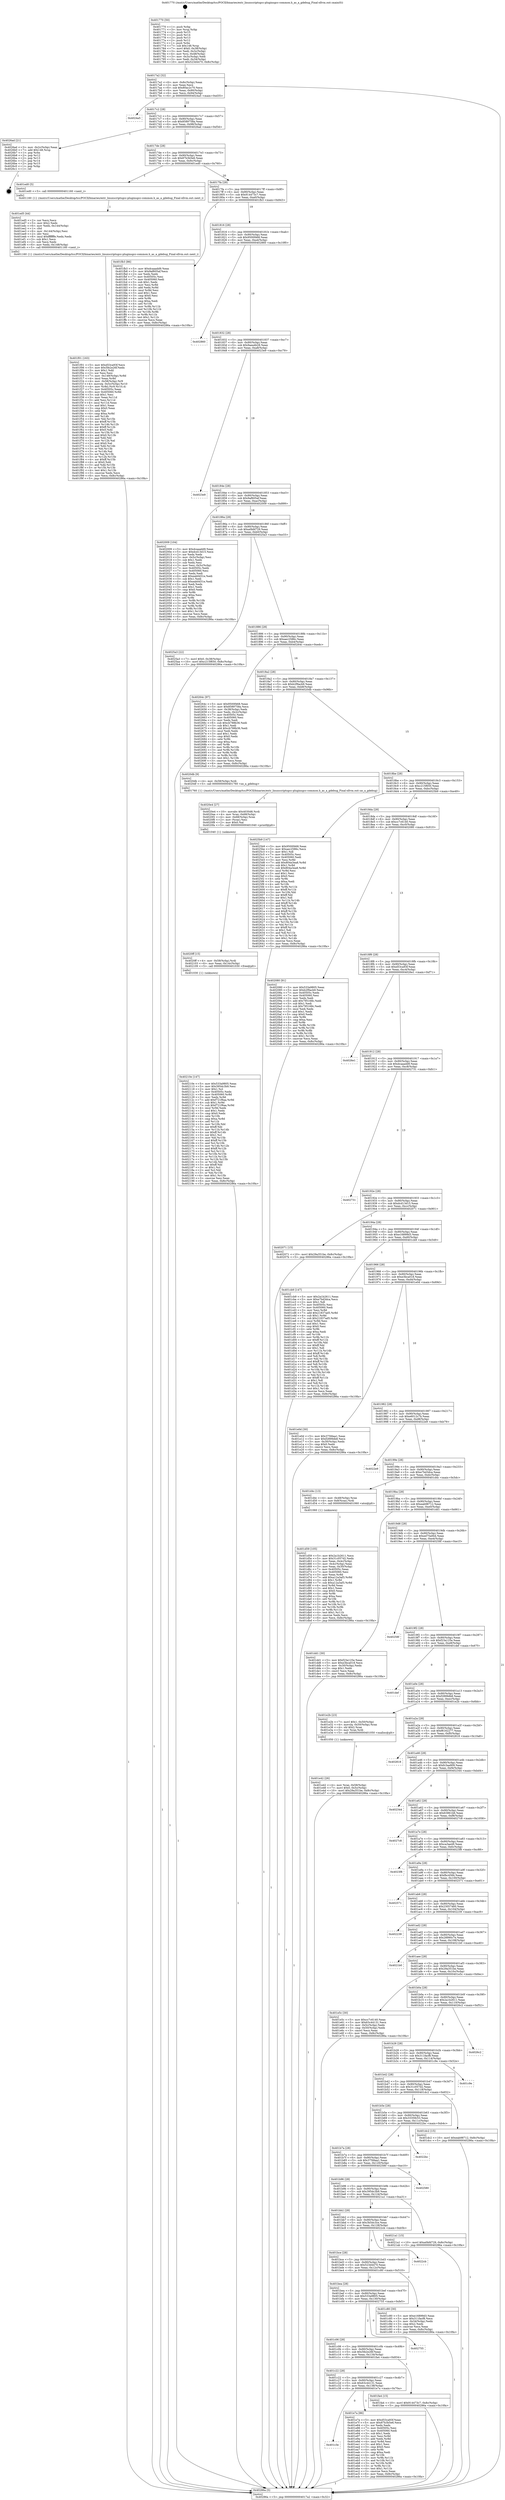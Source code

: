 digraph "0x401770" {
  label = "0x401770 (/mnt/c/Users/mathe/Desktop/tcc/POCII/binaries/extr_linuxscriptsgcc-pluginsgcc-common.h_as_a_gdebug_Final-ollvm.out::main(0))"
  labelloc = "t"
  node[shape=record]

  Entry [label="",width=0.3,height=0.3,shape=circle,fillcolor=black,style=filled]
  "0x4017a2" [label="{
     0x4017a2 [32]\l
     | [instrs]\l
     &nbsp;&nbsp;0x4017a2 \<+6\>: mov -0x8c(%rbp),%eax\l
     &nbsp;&nbsp;0x4017a8 \<+2\>: mov %eax,%ecx\l
     &nbsp;&nbsp;0x4017aa \<+6\>: sub $0x80ac2c70,%ecx\l
     &nbsp;&nbsp;0x4017b0 \<+6\>: mov %eax,-0x90(%rbp)\l
     &nbsp;&nbsp;0x4017b6 \<+6\>: mov %ecx,-0x94(%rbp)\l
     &nbsp;&nbsp;0x4017bc \<+6\>: je 00000000004024a5 \<main+0xd35\>\l
  }"]
  "0x4024a5" [label="{
     0x4024a5\l
  }", style=dashed]
  "0x4017c2" [label="{
     0x4017c2 [28]\l
     | [instrs]\l
     &nbsp;&nbsp;0x4017c2 \<+5\>: jmp 00000000004017c7 \<main+0x57\>\l
     &nbsp;&nbsp;0x4017c7 \<+6\>: mov -0x90(%rbp),%eax\l
     &nbsp;&nbsp;0x4017cd \<+5\>: sub $0x8589758a,%eax\l
     &nbsp;&nbsp;0x4017d2 \<+6\>: mov %eax,-0x98(%rbp)\l
     &nbsp;&nbsp;0x4017d8 \<+6\>: je 00000000004026ad \<main+0xf3d\>\l
  }"]
  Exit [label="",width=0.3,height=0.3,shape=circle,fillcolor=black,style=filled,peripheries=2]
  "0x4026ad" [label="{
     0x4026ad [21]\l
     | [instrs]\l
     &nbsp;&nbsp;0x4026ad \<+3\>: mov -0x2c(%rbp),%eax\l
     &nbsp;&nbsp;0x4026b0 \<+7\>: add $0x148,%rsp\l
     &nbsp;&nbsp;0x4026b7 \<+1\>: pop %rbx\l
     &nbsp;&nbsp;0x4026b8 \<+2\>: pop %r12\l
     &nbsp;&nbsp;0x4026ba \<+2\>: pop %r13\l
     &nbsp;&nbsp;0x4026bc \<+2\>: pop %r14\l
     &nbsp;&nbsp;0x4026be \<+2\>: pop %r15\l
     &nbsp;&nbsp;0x4026c0 \<+1\>: pop %rbp\l
     &nbsp;&nbsp;0x4026c1 \<+1\>: ret\l
  }"]
  "0x4017de" [label="{
     0x4017de [28]\l
     | [instrs]\l
     &nbsp;&nbsp;0x4017de \<+5\>: jmp 00000000004017e3 \<main+0x73\>\l
     &nbsp;&nbsp;0x4017e3 \<+6\>: mov -0x90(%rbp),%eax\l
     &nbsp;&nbsp;0x4017e9 \<+5\>: sub $0x87b3b5e6,%eax\l
     &nbsp;&nbsp;0x4017ee \<+6\>: mov %eax,-0x9c(%rbp)\l
     &nbsp;&nbsp;0x4017f4 \<+6\>: je 0000000000401ed0 \<main+0x760\>\l
  }"]
  "0x40210e" [label="{
     0x40210e [147]\l
     | [instrs]\l
     &nbsp;&nbsp;0x40210e \<+5\>: mov $0x533a9805,%eax\l
     &nbsp;&nbsp;0x402113 \<+5\>: mov $0x395dc3b9,%esi\l
     &nbsp;&nbsp;0x402118 \<+2\>: mov $0x1,%cl\l
     &nbsp;&nbsp;0x40211a \<+7\>: mov 0x40505c,%edx\l
     &nbsp;&nbsp;0x402121 \<+8\>: mov 0x405060,%r8d\l
     &nbsp;&nbsp;0x402129 \<+3\>: mov %edx,%r9d\l
     &nbsp;&nbsp;0x40212c \<+7\>: add $0xf721f6aa,%r9d\l
     &nbsp;&nbsp;0x402133 \<+4\>: sub $0x1,%r9d\l
     &nbsp;&nbsp;0x402137 \<+7\>: sub $0xf721f6aa,%r9d\l
     &nbsp;&nbsp;0x40213e \<+4\>: imul %r9d,%edx\l
     &nbsp;&nbsp;0x402142 \<+3\>: and $0x1,%edx\l
     &nbsp;&nbsp;0x402145 \<+3\>: cmp $0x0,%edx\l
     &nbsp;&nbsp;0x402148 \<+4\>: sete %r10b\l
     &nbsp;&nbsp;0x40214c \<+4\>: cmp $0xa,%r8d\l
     &nbsp;&nbsp;0x402150 \<+4\>: setl %r11b\l
     &nbsp;&nbsp;0x402154 \<+3\>: mov %r10b,%bl\l
     &nbsp;&nbsp;0x402157 \<+3\>: xor $0xff,%bl\l
     &nbsp;&nbsp;0x40215a \<+3\>: mov %r11b,%r14b\l
     &nbsp;&nbsp;0x40215d \<+4\>: xor $0xff,%r14b\l
     &nbsp;&nbsp;0x402161 \<+3\>: xor $0x1,%cl\l
     &nbsp;&nbsp;0x402164 \<+3\>: mov %bl,%r15b\l
     &nbsp;&nbsp;0x402167 \<+4\>: and $0xff,%r15b\l
     &nbsp;&nbsp;0x40216b \<+3\>: and %cl,%r10b\l
     &nbsp;&nbsp;0x40216e \<+3\>: mov %r14b,%r12b\l
     &nbsp;&nbsp;0x402171 \<+4\>: and $0xff,%r12b\l
     &nbsp;&nbsp;0x402175 \<+3\>: and %cl,%r11b\l
     &nbsp;&nbsp;0x402178 \<+3\>: or %r10b,%r15b\l
     &nbsp;&nbsp;0x40217b \<+3\>: or %r11b,%r12b\l
     &nbsp;&nbsp;0x40217e \<+3\>: xor %r12b,%r15b\l
     &nbsp;&nbsp;0x402181 \<+3\>: or %r14b,%bl\l
     &nbsp;&nbsp;0x402184 \<+3\>: xor $0xff,%bl\l
     &nbsp;&nbsp;0x402187 \<+3\>: or $0x1,%cl\l
     &nbsp;&nbsp;0x40218a \<+2\>: and %cl,%bl\l
     &nbsp;&nbsp;0x40218c \<+3\>: or %bl,%r15b\l
     &nbsp;&nbsp;0x40218f \<+4\>: test $0x1,%r15b\l
     &nbsp;&nbsp;0x402193 \<+3\>: cmovne %esi,%eax\l
     &nbsp;&nbsp;0x402196 \<+6\>: mov %eax,-0x8c(%rbp)\l
     &nbsp;&nbsp;0x40219c \<+5\>: jmp 000000000040286a \<main+0x10fa\>\l
  }"]
  "0x401ed0" [label="{
     0x401ed0 [5]\l
     | [instrs]\l
     &nbsp;&nbsp;0x401ed0 \<+5\>: call 0000000000401160 \<next_i\>\l
     | [calls]\l
     &nbsp;&nbsp;0x401160 \{1\} (/mnt/c/Users/mathe/Desktop/tcc/POCII/binaries/extr_linuxscriptsgcc-pluginsgcc-common.h_as_a_gdebug_Final-ollvm.out::next_i)\l
  }"]
  "0x4017fa" [label="{
     0x4017fa [28]\l
     | [instrs]\l
     &nbsp;&nbsp;0x4017fa \<+5\>: jmp 00000000004017ff \<main+0x8f\>\l
     &nbsp;&nbsp;0x4017ff \<+6\>: mov -0x90(%rbp),%eax\l
     &nbsp;&nbsp;0x401805 \<+5\>: sub $0x914473c7,%eax\l
     &nbsp;&nbsp;0x40180a \<+6\>: mov %eax,-0xa0(%rbp)\l
     &nbsp;&nbsp;0x401810 \<+6\>: je 0000000000401fb3 \<main+0x843\>\l
  }"]
  "0x4020ff" [label="{
     0x4020ff [15]\l
     | [instrs]\l
     &nbsp;&nbsp;0x4020ff \<+4\>: mov -0x58(%rbp),%rdi\l
     &nbsp;&nbsp;0x402103 \<+6\>: mov %eax,-0x14c(%rbp)\l
     &nbsp;&nbsp;0x402109 \<+5\>: call 0000000000401030 \<free@plt\>\l
     | [calls]\l
     &nbsp;&nbsp;0x401030 \{1\} (unknown)\l
  }"]
  "0x401fb3" [label="{
     0x401fb3 [86]\l
     | [instrs]\l
     &nbsp;&nbsp;0x401fb3 \<+5\>: mov $0xdcaaadd9,%eax\l
     &nbsp;&nbsp;0x401fb8 \<+5\>: mov $0x9af605af,%ecx\l
     &nbsp;&nbsp;0x401fbd \<+2\>: xor %edx,%edx\l
     &nbsp;&nbsp;0x401fbf \<+7\>: mov 0x40505c,%esi\l
     &nbsp;&nbsp;0x401fc6 \<+7\>: mov 0x405060,%edi\l
     &nbsp;&nbsp;0x401fcd \<+3\>: sub $0x1,%edx\l
     &nbsp;&nbsp;0x401fd0 \<+3\>: mov %esi,%r8d\l
     &nbsp;&nbsp;0x401fd3 \<+3\>: add %edx,%r8d\l
     &nbsp;&nbsp;0x401fd6 \<+4\>: imul %r8d,%esi\l
     &nbsp;&nbsp;0x401fda \<+3\>: and $0x1,%esi\l
     &nbsp;&nbsp;0x401fdd \<+3\>: cmp $0x0,%esi\l
     &nbsp;&nbsp;0x401fe0 \<+4\>: sete %r9b\l
     &nbsp;&nbsp;0x401fe4 \<+3\>: cmp $0xa,%edi\l
     &nbsp;&nbsp;0x401fe7 \<+4\>: setl %r10b\l
     &nbsp;&nbsp;0x401feb \<+3\>: mov %r9b,%r11b\l
     &nbsp;&nbsp;0x401fee \<+3\>: and %r10b,%r11b\l
     &nbsp;&nbsp;0x401ff1 \<+3\>: xor %r10b,%r9b\l
     &nbsp;&nbsp;0x401ff4 \<+3\>: or %r9b,%r11b\l
     &nbsp;&nbsp;0x401ff7 \<+4\>: test $0x1,%r11b\l
     &nbsp;&nbsp;0x401ffb \<+3\>: cmovne %ecx,%eax\l
     &nbsp;&nbsp;0x401ffe \<+6\>: mov %eax,-0x8c(%rbp)\l
     &nbsp;&nbsp;0x402004 \<+5\>: jmp 000000000040286a \<main+0x10fa\>\l
  }"]
  "0x401816" [label="{
     0x401816 [28]\l
     | [instrs]\l
     &nbsp;&nbsp;0x401816 \<+5\>: jmp 000000000040181b \<main+0xab\>\l
     &nbsp;&nbsp;0x40181b \<+6\>: mov -0x90(%rbp),%eax\l
     &nbsp;&nbsp;0x401821 \<+5\>: sub $0x9500f468,%eax\l
     &nbsp;&nbsp;0x401826 \<+6\>: mov %eax,-0xa4(%rbp)\l
     &nbsp;&nbsp;0x40182c \<+6\>: je 0000000000402860 \<main+0x10f0\>\l
  }"]
  "0x4020e4" [label="{
     0x4020e4 [27]\l
     | [instrs]\l
     &nbsp;&nbsp;0x4020e4 \<+10\>: movabs $0x4030d6,%rdi\l
     &nbsp;&nbsp;0x4020ee \<+4\>: mov %rax,-0x68(%rbp)\l
     &nbsp;&nbsp;0x4020f2 \<+4\>: mov -0x68(%rbp),%rax\l
     &nbsp;&nbsp;0x4020f6 \<+2\>: mov (%rax),%esi\l
     &nbsp;&nbsp;0x4020f8 \<+2\>: mov $0x0,%al\l
     &nbsp;&nbsp;0x4020fa \<+5\>: call 0000000000401040 \<printf@plt\>\l
     | [calls]\l
     &nbsp;&nbsp;0x401040 \{1\} (unknown)\l
  }"]
  "0x402860" [label="{
     0x402860\l
  }", style=dashed]
  "0x401832" [label="{
     0x401832 [28]\l
     | [instrs]\l
     &nbsp;&nbsp;0x401832 \<+5\>: jmp 0000000000401837 \<main+0xc7\>\l
     &nbsp;&nbsp;0x401837 \<+6\>: mov -0x90(%rbp),%eax\l
     &nbsp;&nbsp;0x40183d \<+5\>: sub $0x9aea4b28,%eax\l
     &nbsp;&nbsp;0x401842 \<+6\>: mov %eax,-0xa8(%rbp)\l
     &nbsp;&nbsp;0x401848 \<+6\>: je 00000000004023e9 \<main+0xc79\>\l
  }"]
  "0x401f01" [label="{
     0x401f01 [163]\l
     | [instrs]\l
     &nbsp;&nbsp;0x401f01 \<+5\>: mov $0xd53ca93f,%ecx\l
     &nbsp;&nbsp;0x401f06 \<+5\>: mov $0x5fe2e26f,%edx\l
     &nbsp;&nbsp;0x401f0b \<+3\>: mov $0x1,%dil\l
     &nbsp;&nbsp;0x401f0e \<+2\>: xor %esi,%esi\l
     &nbsp;&nbsp;0x401f10 \<+7\>: mov -0x148(%rbp),%r8d\l
     &nbsp;&nbsp;0x401f17 \<+4\>: imul %eax,%r8d\l
     &nbsp;&nbsp;0x401f1b \<+4\>: mov -0x58(%rbp),%r9\l
     &nbsp;&nbsp;0x401f1f \<+4\>: movslq -0x5c(%rbp),%r10\l
     &nbsp;&nbsp;0x401f23 \<+4\>: mov %r8d,(%r9,%r10,4)\l
     &nbsp;&nbsp;0x401f27 \<+7\>: mov 0x40505c,%eax\l
     &nbsp;&nbsp;0x401f2e \<+8\>: mov 0x405060,%r8d\l
     &nbsp;&nbsp;0x401f36 \<+3\>: sub $0x1,%esi\l
     &nbsp;&nbsp;0x401f39 \<+3\>: mov %eax,%r11d\l
     &nbsp;&nbsp;0x401f3c \<+3\>: add %esi,%r11d\l
     &nbsp;&nbsp;0x401f3f \<+4\>: imul %r11d,%eax\l
     &nbsp;&nbsp;0x401f43 \<+3\>: and $0x1,%eax\l
     &nbsp;&nbsp;0x401f46 \<+3\>: cmp $0x0,%eax\l
     &nbsp;&nbsp;0x401f49 \<+3\>: sete %bl\l
     &nbsp;&nbsp;0x401f4c \<+4\>: cmp $0xa,%r8d\l
     &nbsp;&nbsp;0x401f50 \<+4\>: setl %r14b\l
     &nbsp;&nbsp;0x401f54 \<+3\>: mov %bl,%r15b\l
     &nbsp;&nbsp;0x401f57 \<+4\>: xor $0xff,%r15b\l
     &nbsp;&nbsp;0x401f5b \<+3\>: mov %r14b,%r12b\l
     &nbsp;&nbsp;0x401f5e \<+4\>: xor $0xff,%r12b\l
     &nbsp;&nbsp;0x401f62 \<+4\>: xor $0x0,%dil\l
     &nbsp;&nbsp;0x401f66 \<+3\>: mov %r15b,%r13b\l
     &nbsp;&nbsp;0x401f69 \<+4\>: and $0x0,%r13b\l
     &nbsp;&nbsp;0x401f6d \<+3\>: and %dil,%bl\l
     &nbsp;&nbsp;0x401f70 \<+3\>: mov %r12b,%al\l
     &nbsp;&nbsp;0x401f73 \<+2\>: and $0x0,%al\l
     &nbsp;&nbsp;0x401f75 \<+3\>: and %dil,%r14b\l
     &nbsp;&nbsp;0x401f78 \<+3\>: or %bl,%r13b\l
     &nbsp;&nbsp;0x401f7b \<+3\>: or %r14b,%al\l
     &nbsp;&nbsp;0x401f7e \<+3\>: xor %al,%r13b\l
     &nbsp;&nbsp;0x401f81 \<+3\>: or %r12b,%r15b\l
     &nbsp;&nbsp;0x401f84 \<+4\>: xor $0xff,%r15b\l
     &nbsp;&nbsp;0x401f88 \<+4\>: or $0x0,%dil\l
     &nbsp;&nbsp;0x401f8c \<+3\>: and %dil,%r15b\l
     &nbsp;&nbsp;0x401f8f \<+3\>: or %r15b,%r13b\l
     &nbsp;&nbsp;0x401f92 \<+4\>: test $0x1,%r13b\l
     &nbsp;&nbsp;0x401f96 \<+3\>: cmovne %edx,%ecx\l
     &nbsp;&nbsp;0x401f99 \<+6\>: mov %ecx,-0x8c(%rbp)\l
     &nbsp;&nbsp;0x401f9f \<+5\>: jmp 000000000040286a \<main+0x10fa\>\l
  }"]
  "0x4023e9" [label="{
     0x4023e9\l
  }", style=dashed]
  "0x40184e" [label="{
     0x40184e [28]\l
     | [instrs]\l
     &nbsp;&nbsp;0x40184e \<+5\>: jmp 0000000000401853 \<main+0xe3\>\l
     &nbsp;&nbsp;0x401853 \<+6\>: mov -0x90(%rbp),%eax\l
     &nbsp;&nbsp;0x401859 \<+5\>: sub $0x9af605af,%eax\l
     &nbsp;&nbsp;0x40185e \<+6\>: mov %eax,-0xac(%rbp)\l
     &nbsp;&nbsp;0x401864 \<+6\>: je 0000000000402009 \<main+0x899\>\l
  }"]
  "0x401ed5" [label="{
     0x401ed5 [44]\l
     | [instrs]\l
     &nbsp;&nbsp;0x401ed5 \<+2\>: xor %ecx,%ecx\l
     &nbsp;&nbsp;0x401ed7 \<+5\>: mov $0x2,%edx\l
     &nbsp;&nbsp;0x401edc \<+6\>: mov %edx,-0x144(%rbp)\l
     &nbsp;&nbsp;0x401ee2 \<+1\>: cltd\l
     &nbsp;&nbsp;0x401ee3 \<+6\>: mov -0x144(%rbp),%esi\l
     &nbsp;&nbsp;0x401ee9 \<+2\>: idiv %esi\l
     &nbsp;&nbsp;0x401eeb \<+6\>: imul $0xfffffffe,%edx,%edx\l
     &nbsp;&nbsp;0x401ef1 \<+3\>: sub $0x1,%ecx\l
     &nbsp;&nbsp;0x401ef4 \<+2\>: sub %ecx,%edx\l
     &nbsp;&nbsp;0x401ef6 \<+6\>: mov %edx,-0x148(%rbp)\l
     &nbsp;&nbsp;0x401efc \<+5\>: call 0000000000401160 \<next_i\>\l
     | [calls]\l
     &nbsp;&nbsp;0x401160 \{1\} (/mnt/c/Users/mathe/Desktop/tcc/POCII/binaries/extr_linuxscriptsgcc-pluginsgcc-common.h_as_a_gdebug_Final-ollvm.out::next_i)\l
  }"]
  "0x402009" [label="{
     0x402009 [104]\l
     | [instrs]\l
     &nbsp;&nbsp;0x402009 \<+5\>: mov $0xdcaaadd9,%eax\l
     &nbsp;&nbsp;0x40200e \<+5\>: mov $0xdcd13d15,%ecx\l
     &nbsp;&nbsp;0x402013 \<+2\>: xor %edx,%edx\l
     &nbsp;&nbsp;0x402015 \<+3\>: mov -0x5c(%rbp),%esi\l
     &nbsp;&nbsp;0x402018 \<+3\>: sub $0x1,%edx\l
     &nbsp;&nbsp;0x40201b \<+2\>: sub %edx,%esi\l
     &nbsp;&nbsp;0x40201d \<+3\>: mov %esi,-0x5c(%rbp)\l
     &nbsp;&nbsp;0x402020 \<+7\>: mov 0x40505c,%edx\l
     &nbsp;&nbsp;0x402027 \<+7\>: mov 0x405060,%esi\l
     &nbsp;&nbsp;0x40202e \<+2\>: mov %edx,%edi\l
     &nbsp;&nbsp;0x402030 \<+6\>: add $0xeab0d31e,%edi\l
     &nbsp;&nbsp;0x402036 \<+3\>: sub $0x1,%edi\l
     &nbsp;&nbsp;0x402039 \<+6\>: sub $0xeab0d31e,%edi\l
     &nbsp;&nbsp;0x40203f \<+3\>: imul %edi,%edx\l
     &nbsp;&nbsp;0x402042 \<+3\>: and $0x1,%edx\l
     &nbsp;&nbsp;0x402045 \<+3\>: cmp $0x0,%edx\l
     &nbsp;&nbsp;0x402048 \<+4\>: sete %r8b\l
     &nbsp;&nbsp;0x40204c \<+3\>: cmp $0xa,%esi\l
     &nbsp;&nbsp;0x40204f \<+4\>: setl %r9b\l
     &nbsp;&nbsp;0x402053 \<+3\>: mov %r8b,%r10b\l
     &nbsp;&nbsp;0x402056 \<+3\>: and %r9b,%r10b\l
     &nbsp;&nbsp;0x402059 \<+3\>: xor %r9b,%r8b\l
     &nbsp;&nbsp;0x40205c \<+3\>: or %r8b,%r10b\l
     &nbsp;&nbsp;0x40205f \<+4\>: test $0x1,%r10b\l
     &nbsp;&nbsp;0x402063 \<+3\>: cmovne %ecx,%eax\l
     &nbsp;&nbsp;0x402066 \<+6\>: mov %eax,-0x8c(%rbp)\l
     &nbsp;&nbsp;0x40206c \<+5\>: jmp 000000000040286a \<main+0x10fa\>\l
  }"]
  "0x40186a" [label="{
     0x40186a [28]\l
     | [instrs]\l
     &nbsp;&nbsp;0x40186a \<+5\>: jmp 000000000040186f \<main+0xff\>\l
     &nbsp;&nbsp;0x40186f \<+6\>: mov -0x90(%rbp),%eax\l
     &nbsp;&nbsp;0x401875 \<+5\>: sub $0xa0bfd729,%eax\l
     &nbsp;&nbsp;0x40187a \<+6\>: mov %eax,-0xb0(%rbp)\l
     &nbsp;&nbsp;0x401880 \<+6\>: je 00000000004025a3 \<main+0xe33\>\l
  }"]
  "0x401c3e" [label="{
     0x401c3e\l
  }", style=dashed]
  "0x4025a3" [label="{
     0x4025a3 [22]\l
     | [instrs]\l
     &nbsp;&nbsp;0x4025a3 \<+7\>: movl $0x0,-0x38(%rbp)\l
     &nbsp;&nbsp;0x4025aa \<+10\>: movl $0xc215f650,-0x8c(%rbp)\l
     &nbsp;&nbsp;0x4025b4 \<+5\>: jmp 000000000040286a \<main+0x10fa\>\l
  }"]
  "0x401886" [label="{
     0x401886 [28]\l
     | [instrs]\l
     &nbsp;&nbsp;0x401886 \<+5\>: jmp 000000000040188b \<main+0x11b\>\l
     &nbsp;&nbsp;0x40188b \<+6\>: mov -0x90(%rbp),%eax\l
     &nbsp;&nbsp;0x401891 \<+5\>: sub $0xaec2586c,%eax\l
     &nbsp;&nbsp;0x401896 \<+6\>: mov %eax,-0xb4(%rbp)\l
     &nbsp;&nbsp;0x40189c \<+6\>: je 000000000040264c \<main+0xedc\>\l
  }"]
  "0x401e7a" [label="{
     0x401e7a [86]\l
     | [instrs]\l
     &nbsp;&nbsp;0x401e7a \<+5\>: mov $0xd53ca93f,%eax\l
     &nbsp;&nbsp;0x401e7f \<+5\>: mov $0x87b3b5e6,%ecx\l
     &nbsp;&nbsp;0x401e84 \<+2\>: xor %edx,%edx\l
     &nbsp;&nbsp;0x401e86 \<+7\>: mov 0x40505c,%esi\l
     &nbsp;&nbsp;0x401e8d \<+7\>: mov 0x405060,%edi\l
     &nbsp;&nbsp;0x401e94 \<+3\>: sub $0x1,%edx\l
     &nbsp;&nbsp;0x401e97 \<+3\>: mov %esi,%r8d\l
     &nbsp;&nbsp;0x401e9a \<+3\>: add %edx,%r8d\l
     &nbsp;&nbsp;0x401e9d \<+4\>: imul %r8d,%esi\l
     &nbsp;&nbsp;0x401ea1 \<+3\>: and $0x1,%esi\l
     &nbsp;&nbsp;0x401ea4 \<+3\>: cmp $0x0,%esi\l
     &nbsp;&nbsp;0x401ea7 \<+4\>: sete %r9b\l
     &nbsp;&nbsp;0x401eab \<+3\>: cmp $0xa,%edi\l
     &nbsp;&nbsp;0x401eae \<+4\>: setl %r10b\l
     &nbsp;&nbsp;0x401eb2 \<+3\>: mov %r9b,%r11b\l
     &nbsp;&nbsp;0x401eb5 \<+3\>: and %r10b,%r11b\l
     &nbsp;&nbsp;0x401eb8 \<+3\>: xor %r10b,%r9b\l
     &nbsp;&nbsp;0x401ebb \<+3\>: or %r9b,%r11b\l
     &nbsp;&nbsp;0x401ebe \<+4\>: test $0x1,%r11b\l
     &nbsp;&nbsp;0x401ec2 \<+3\>: cmovne %ecx,%eax\l
     &nbsp;&nbsp;0x401ec5 \<+6\>: mov %eax,-0x8c(%rbp)\l
     &nbsp;&nbsp;0x401ecb \<+5\>: jmp 000000000040286a \<main+0x10fa\>\l
  }"]
  "0x40264c" [label="{
     0x40264c [97]\l
     | [instrs]\l
     &nbsp;&nbsp;0x40264c \<+5\>: mov $0x9500f468,%eax\l
     &nbsp;&nbsp;0x402651 \<+5\>: mov $0x8589758a,%ecx\l
     &nbsp;&nbsp;0x402656 \<+3\>: mov -0x38(%rbp),%edx\l
     &nbsp;&nbsp;0x402659 \<+3\>: mov %edx,-0x2c(%rbp)\l
     &nbsp;&nbsp;0x40265c \<+7\>: mov 0x40505c,%edx\l
     &nbsp;&nbsp;0x402663 \<+7\>: mov 0x405060,%esi\l
     &nbsp;&nbsp;0x40266a \<+2\>: mov %edx,%edi\l
     &nbsp;&nbsp;0x40266c \<+6\>: sub $0xcb788b36,%edi\l
     &nbsp;&nbsp;0x402672 \<+3\>: sub $0x1,%edi\l
     &nbsp;&nbsp;0x402675 \<+6\>: add $0xcb788b36,%edi\l
     &nbsp;&nbsp;0x40267b \<+3\>: imul %edi,%edx\l
     &nbsp;&nbsp;0x40267e \<+3\>: and $0x1,%edx\l
     &nbsp;&nbsp;0x402681 \<+3\>: cmp $0x0,%edx\l
     &nbsp;&nbsp;0x402684 \<+4\>: sete %r8b\l
     &nbsp;&nbsp;0x402688 \<+3\>: cmp $0xa,%esi\l
     &nbsp;&nbsp;0x40268b \<+4\>: setl %r9b\l
     &nbsp;&nbsp;0x40268f \<+3\>: mov %r8b,%r10b\l
     &nbsp;&nbsp;0x402692 \<+3\>: and %r9b,%r10b\l
     &nbsp;&nbsp;0x402695 \<+3\>: xor %r9b,%r8b\l
     &nbsp;&nbsp;0x402698 \<+3\>: or %r8b,%r10b\l
     &nbsp;&nbsp;0x40269b \<+4\>: test $0x1,%r10b\l
     &nbsp;&nbsp;0x40269f \<+3\>: cmovne %ecx,%eax\l
     &nbsp;&nbsp;0x4026a2 \<+6\>: mov %eax,-0x8c(%rbp)\l
     &nbsp;&nbsp;0x4026a8 \<+5\>: jmp 000000000040286a \<main+0x10fa\>\l
  }"]
  "0x4018a2" [label="{
     0x4018a2 [28]\l
     | [instrs]\l
     &nbsp;&nbsp;0x4018a2 \<+5\>: jmp 00000000004018a7 \<main+0x137\>\l
     &nbsp;&nbsp;0x4018a7 \<+6\>: mov -0x90(%rbp),%eax\l
     &nbsp;&nbsp;0x4018ad \<+5\>: sub $0xb2f9acb9,%eax\l
     &nbsp;&nbsp;0x4018b2 \<+6\>: mov %eax,-0xb8(%rbp)\l
     &nbsp;&nbsp;0x4018b8 \<+6\>: je 00000000004020db \<main+0x96b\>\l
  }"]
  "0x401c22" [label="{
     0x401c22 [28]\l
     | [instrs]\l
     &nbsp;&nbsp;0x401c22 \<+5\>: jmp 0000000000401c27 \<main+0x4b7\>\l
     &nbsp;&nbsp;0x401c27 \<+6\>: mov -0x90(%rbp),%eax\l
     &nbsp;&nbsp;0x401c2d \<+5\>: sub $0x63c44131,%eax\l
     &nbsp;&nbsp;0x401c32 \<+6\>: mov %eax,-0x138(%rbp)\l
     &nbsp;&nbsp;0x401c38 \<+6\>: je 0000000000401e7a \<main+0x70a\>\l
  }"]
  "0x4020db" [label="{
     0x4020db [9]\l
     | [instrs]\l
     &nbsp;&nbsp;0x4020db \<+4\>: mov -0x58(%rbp),%rdi\l
     &nbsp;&nbsp;0x4020df \<+5\>: call 0000000000401760 \<as_a_gdebug\>\l
     | [calls]\l
     &nbsp;&nbsp;0x401760 \{1\} (/mnt/c/Users/mathe/Desktop/tcc/POCII/binaries/extr_linuxscriptsgcc-pluginsgcc-common.h_as_a_gdebug_Final-ollvm.out::as_a_gdebug)\l
  }"]
  "0x4018be" [label="{
     0x4018be [28]\l
     | [instrs]\l
     &nbsp;&nbsp;0x4018be \<+5\>: jmp 00000000004018c3 \<main+0x153\>\l
     &nbsp;&nbsp;0x4018c3 \<+6\>: mov -0x90(%rbp),%eax\l
     &nbsp;&nbsp;0x4018c9 \<+5\>: sub $0xc215f650,%eax\l
     &nbsp;&nbsp;0x4018ce \<+6\>: mov %eax,-0xbc(%rbp)\l
     &nbsp;&nbsp;0x4018d4 \<+6\>: je 00000000004025b9 \<main+0xe49\>\l
  }"]
  "0x401fa4" [label="{
     0x401fa4 [15]\l
     | [instrs]\l
     &nbsp;&nbsp;0x401fa4 \<+10\>: movl $0x914473c7,-0x8c(%rbp)\l
     &nbsp;&nbsp;0x401fae \<+5\>: jmp 000000000040286a \<main+0x10fa\>\l
  }"]
  "0x4025b9" [label="{
     0x4025b9 [147]\l
     | [instrs]\l
     &nbsp;&nbsp;0x4025b9 \<+5\>: mov $0x9500f468,%eax\l
     &nbsp;&nbsp;0x4025be \<+5\>: mov $0xaec2586c,%ecx\l
     &nbsp;&nbsp;0x4025c3 \<+2\>: mov $0x1,%dl\l
     &nbsp;&nbsp;0x4025c5 \<+7\>: mov 0x40505c,%esi\l
     &nbsp;&nbsp;0x4025cc \<+7\>: mov 0x405060,%edi\l
     &nbsp;&nbsp;0x4025d3 \<+3\>: mov %esi,%r8d\l
     &nbsp;&nbsp;0x4025d6 \<+7\>: add $0x804a3ea8,%r8d\l
     &nbsp;&nbsp;0x4025dd \<+4\>: sub $0x1,%r8d\l
     &nbsp;&nbsp;0x4025e1 \<+7\>: sub $0x804a3ea8,%r8d\l
     &nbsp;&nbsp;0x4025e8 \<+4\>: imul %r8d,%esi\l
     &nbsp;&nbsp;0x4025ec \<+3\>: and $0x1,%esi\l
     &nbsp;&nbsp;0x4025ef \<+3\>: cmp $0x0,%esi\l
     &nbsp;&nbsp;0x4025f2 \<+4\>: sete %r9b\l
     &nbsp;&nbsp;0x4025f6 \<+3\>: cmp $0xa,%edi\l
     &nbsp;&nbsp;0x4025f9 \<+4\>: setl %r10b\l
     &nbsp;&nbsp;0x4025fd \<+3\>: mov %r9b,%r11b\l
     &nbsp;&nbsp;0x402600 \<+4\>: xor $0xff,%r11b\l
     &nbsp;&nbsp;0x402604 \<+3\>: mov %r10b,%bl\l
     &nbsp;&nbsp;0x402607 \<+3\>: xor $0xff,%bl\l
     &nbsp;&nbsp;0x40260a \<+3\>: xor $0x1,%dl\l
     &nbsp;&nbsp;0x40260d \<+3\>: mov %r11b,%r14b\l
     &nbsp;&nbsp;0x402610 \<+4\>: and $0xff,%r14b\l
     &nbsp;&nbsp;0x402614 \<+3\>: and %dl,%r9b\l
     &nbsp;&nbsp;0x402617 \<+3\>: mov %bl,%r15b\l
     &nbsp;&nbsp;0x40261a \<+4\>: and $0xff,%r15b\l
     &nbsp;&nbsp;0x40261e \<+3\>: and %dl,%r10b\l
     &nbsp;&nbsp;0x402621 \<+3\>: or %r9b,%r14b\l
     &nbsp;&nbsp;0x402624 \<+3\>: or %r10b,%r15b\l
     &nbsp;&nbsp;0x402627 \<+3\>: xor %r15b,%r14b\l
     &nbsp;&nbsp;0x40262a \<+3\>: or %bl,%r11b\l
     &nbsp;&nbsp;0x40262d \<+4\>: xor $0xff,%r11b\l
     &nbsp;&nbsp;0x402631 \<+3\>: or $0x1,%dl\l
     &nbsp;&nbsp;0x402634 \<+3\>: and %dl,%r11b\l
     &nbsp;&nbsp;0x402637 \<+3\>: or %r11b,%r14b\l
     &nbsp;&nbsp;0x40263a \<+4\>: test $0x1,%r14b\l
     &nbsp;&nbsp;0x40263e \<+3\>: cmovne %ecx,%eax\l
     &nbsp;&nbsp;0x402641 \<+6\>: mov %eax,-0x8c(%rbp)\l
     &nbsp;&nbsp;0x402647 \<+5\>: jmp 000000000040286a \<main+0x10fa\>\l
  }"]
  "0x4018da" [label="{
     0x4018da [28]\l
     | [instrs]\l
     &nbsp;&nbsp;0x4018da \<+5\>: jmp 00000000004018df \<main+0x16f\>\l
     &nbsp;&nbsp;0x4018df \<+6\>: mov -0x90(%rbp),%eax\l
     &nbsp;&nbsp;0x4018e5 \<+5\>: sub $0xcc7c6140,%eax\l
     &nbsp;&nbsp;0x4018ea \<+6\>: mov %eax,-0xc0(%rbp)\l
     &nbsp;&nbsp;0x4018f0 \<+6\>: je 0000000000402080 \<main+0x910\>\l
  }"]
  "0x401c06" [label="{
     0x401c06 [28]\l
     | [instrs]\l
     &nbsp;&nbsp;0x401c06 \<+5\>: jmp 0000000000401c0b \<main+0x49b\>\l
     &nbsp;&nbsp;0x401c0b \<+6\>: mov -0x90(%rbp),%eax\l
     &nbsp;&nbsp;0x401c11 \<+5\>: sub $0x5fe2e26f,%eax\l
     &nbsp;&nbsp;0x401c16 \<+6\>: mov %eax,-0x134(%rbp)\l
     &nbsp;&nbsp;0x401c1c \<+6\>: je 0000000000401fa4 \<main+0x834\>\l
  }"]
  "0x402080" [label="{
     0x402080 [91]\l
     | [instrs]\l
     &nbsp;&nbsp;0x402080 \<+5\>: mov $0x533a9805,%eax\l
     &nbsp;&nbsp;0x402085 \<+5\>: mov $0xb2f9acb9,%ecx\l
     &nbsp;&nbsp;0x40208a \<+7\>: mov 0x40505c,%edx\l
     &nbsp;&nbsp;0x402091 \<+7\>: mov 0x405060,%esi\l
     &nbsp;&nbsp;0x402098 \<+2\>: mov %edx,%edi\l
     &nbsp;&nbsp;0x40209a \<+6\>: add $0x795168c,%edi\l
     &nbsp;&nbsp;0x4020a0 \<+3\>: sub $0x1,%edi\l
     &nbsp;&nbsp;0x4020a3 \<+6\>: sub $0x795168c,%edi\l
     &nbsp;&nbsp;0x4020a9 \<+3\>: imul %edi,%edx\l
     &nbsp;&nbsp;0x4020ac \<+3\>: and $0x1,%edx\l
     &nbsp;&nbsp;0x4020af \<+3\>: cmp $0x0,%edx\l
     &nbsp;&nbsp;0x4020b2 \<+4\>: sete %r8b\l
     &nbsp;&nbsp;0x4020b6 \<+3\>: cmp $0xa,%esi\l
     &nbsp;&nbsp;0x4020b9 \<+4\>: setl %r9b\l
     &nbsp;&nbsp;0x4020bd \<+3\>: mov %r8b,%r10b\l
     &nbsp;&nbsp;0x4020c0 \<+3\>: and %r9b,%r10b\l
     &nbsp;&nbsp;0x4020c3 \<+3\>: xor %r9b,%r8b\l
     &nbsp;&nbsp;0x4020c6 \<+3\>: or %r8b,%r10b\l
     &nbsp;&nbsp;0x4020c9 \<+4\>: test $0x1,%r10b\l
     &nbsp;&nbsp;0x4020cd \<+3\>: cmovne %ecx,%eax\l
     &nbsp;&nbsp;0x4020d0 \<+6\>: mov %eax,-0x8c(%rbp)\l
     &nbsp;&nbsp;0x4020d6 \<+5\>: jmp 000000000040286a \<main+0x10fa\>\l
  }"]
  "0x4018f6" [label="{
     0x4018f6 [28]\l
     | [instrs]\l
     &nbsp;&nbsp;0x4018f6 \<+5\>: jmp 00000000004018fb \<main+0x18b\>\l
     &nbsp;&nbsp;0x4018fb \<+6\>: mov -0x90(%rbp),%eax\l
     &nbsp;&nbsp;0x401901 \<+5\>: sub $0xd53ca93f,%eax\l
     &nbsp;&nbsp;0x401906 \<+6\>: mov %eax,-0xc4(%rbp)\l
     &nbsp;&nbsp;0x40190c \<+6\>: je 00000000004026e1 \<main+0xf71\>\l
  }"]
  "0x402755" [label="{
     0x402755\l
  }", style=dashed]
  "0x4026e1" [label="{
     0x4026e1\l
  }", style=dashed]
  "0x401912" [label="{
     0x401912 [28]\l
     | [instrs]\l
     &nbsp;&nbsp;0x401912 \<+5\>: jmp 0000000000401917 \<main+0x1a7\>\l
     &nbsp;&nbsp;0x401917 \<+6\>: mov -0x90(%rbp),%eax\l
     &nbsp;&nbsp;0x40191d \<+5\>: sub $0xdcaaadd9,%eax\l
     &nbsp;&nbsp;0x401922 \<+6\>: mov %eax,-0xc8(%rbp)\l
     &nbsp;&nbsp;0x401928 \<+6\>: je 0000000000402731 \<main+0xfc1\>\l
  }"]
  "0x401e42" [label="{
     0x401e42 [26]\l
     | [instrs]\l
     &nbsp;&nbsp;0x401e42 \<+4\>: mov %rax,-0x58(%rbp)\l
     &nbsp;&nbsp;0x401e46 \<+7\>: movl $0x0,-0x5c(%rbp)\l
     &nbsp;&nbsp;0x401e4d \<+10\>: movl $0x29a351be,-0x8c(%rbp)\l
     &nbsp;&nbsp;0x401e57 \<+5\>: jmp 000000000040286a \<main+0x10fa\>\l
  }"]
  "0x402731" [label="{
     0x402731\l
  }", style=dashed]
  "0x40192e" [label="{
     0x40192e [28]\l
     | [instrs]\l
     &nbsp;&nbsp;0x40192e \<+5\>: jmp 0000000000401933 \<main+0x1c3\>\l
     &nbsp;&nbsp;0x401933 \<+6\>: mov -0x90(%rbp),%eax\l
     &nbsp;&nbsp;0x401939 \<+5\>: sub $0xdcd13d15,%eax\l
     &nbsp;&nbsp;0x40193e \<+6\>: mov %eax,-0xcc(%rbp)\l
     &nbsp;&nbsp;0x401944 \<+6\>: je 0000000000402071 \<main+0x901\>\l
  }"]
  "0x401d59" [label="{
     0x401d59 [105]\l
     | [instrs]\l
     &nbsp;&nbsp;0x401d59 \<+5\>: mov $0x2a1b2611,%ecx\l
     &nbsp;&nbsp;0x401d5e \<+5\>: mov $0x31c057d2,%edx\l
     &nbsp;&nbsp;0x401d63 \<+3\>: mov %eax,-0x4c(%rbp)\l
     &nbsp;&nbsp;0x401d66 \<+3\>: mov -0x4c(%rbp),%eax\l
     &nbsp;&nbsp;0x401d69 \<+3\>: mov %eax,-0x30(%rbp)\l
     &nbsp;&nbsp;0x401d6c \<+7\>: mov 0x40505c,%eax\l
     &nbsp;&nbsp;0x401d73 \<+7\>: mov 0x405060,%esi\l
     &nbsp;&nbsp;0x401d7a \<+3\>: mov %eax,%r8d\l
     &nbsp;&nbsp;0x401d7d \<+7\>: add $0xa12a3af3,%r8d\l
     &nbsp;&nbsp;0x401d84 \<+4\>: sub $0x1,%r8d\l
     &nbsp;&nbsp;0x401d88 \<+7\>: sub $0xa12a3af3,%r8d\l
     &nbsp;&nbsp;0x401d8f \<+4\>: imul %r8d,%eax\l
     &nbsp;&nbsp;0x401d93 \<+3\>: and $0x1,%eax\l
     &nbsp;&nbsp;0x401d96 \<+3\>: cmp $0x0,%eax\l
     &nbsp;&nbsp;0x401d99 \<+4\>: sete %r9b\l
     &nbsp;&nbsp;0x401d9d \<+3\>: cmp $0xa,%esi\l
     &nbsp;&nbsp;0x401da0 \<+4\>: setl %r10b\l
     &nbsp;&nbsp;0x401da4 \<+3\>: mov %r9b,%r11b\l
     &nbsp;&nbsp;0x401da7 \<+3\>: and %r10b,%r11b\l
     &nbsp;&nbsp;0x401daa \<+3\>: xor %r10b,%r9b\l
     &nbsp;&nbsp;0x401dad \<+3\>: or %r9b,%r11b\l
     &nbsp;&nbsp;0x401db0 \<+4\>: test $0x1,%r11b\l
     &nbsp;&nbsp;0x401db4 \<+3\>: cmovne %edx,%ecx\l
     &nbsp;&nbsp;0x401db7 \<+6\>: mov %ecx,-0x8c(%rbp)\l
     &nbsp;&nbsp;0x401dbd \<+5\>: jmp 000000000040286a \<main+0x10fa\>\l
  }"]
  "0x402071" [label="{
     0x402071 [15]\l
     | [instrs]\l
     &nbsp;&nbsp;0x402071 \<+10\>: movl $0x29a351be,-0x8c(%rbp)\l
     &nbsp;&nbsp;0x40207b \<+5\>: jmp 000000000040286a \<main+0x10fa\>\l
  }"]
  "0x40194a" [label="{
     0x40194a [28]\l
     | [instrs]\l
     &nbsp;&nbsp;0x40194a \<+5\>: jmp 000000000040194f \<main+0x1df\>\l
     &nbsp;&nbsp;0x40194f \<+6\>: mov -0x90(%rbp),%eax\l
     &nbsp;&nbsp;0x401955 \<+5\>: sub $0xe16899d3,%eax\l
     &nbsp;&nbsp;0x40195a \<+6\>: mov %eax,-0xd0(%rbp)\l
     &nbsp;&nbsp;0x401960 \<+6\>: je 0000000000401cb9 \<main+0x549\>\l
  }"]
  "0x401770" [label="{
     0x401770 [50]\l
     | [instrs]\l
     &nbsp;&nbsp;0x401770 \<+1\>: push %rbp\l
     &nbsp;&nbsp;0x401771 \<+3\>: mov %rsp,%rbp\l
     &nbsp;&nbsp;0x401774 \<+2\>: push %r15\l
     &nbsp;&nbsp;0x401776 \<+2\>: push %r14\l
     &nbsp;&nbsp;0x401778 \<+2\>: push %r13\l
     &nbsp;&nbsp;0x40177a \<+2\>: push %r12\l
     &nbsp;&nbsp;0x40177c \<+1\>: push %rbx\l
     &nbsp;&nbsp;0x40177d \<+7\>: sub $0x148,%rsp\l
     &nbsp;&nbsp;0x401784 \<+7\>: movl $0x0,-0x38(%rbp)\l
     &nbsp;&nbsp;0x40178b \<+3\>: mov %edi,-0x3c(%rbp)\l
     &nbsp;&nbsp;0x40178e \<+4\>: mov %rsi,-0x48(%rbp)\l
     &nbsp;&nbsp;0x401792 \<+3\>: mov -0x3c(%rbp),%edi\l
     &nbsp;&nbsp;0x401795 \<+3\>: mov %edi,-0x34(%rbp)\l
     &nbsp;&nbsp;0x401798 \<+10\>: movl $0x523d4470,-0x8c(%rbp)\l
  }"]
  "0x401cb9" [label="{
     0x401cb9 [147]\l
     | [instrs]\l
     &nbsp;&nbsp;0x401cb9 \<+5\>: mov $0x2a1b2611,%eax\l
     &nbsp;&nbsp;0x401cbe \<+5\>: mov $0xe7bd3dca,%ecx\l
     &nbsp;&nbsp;0x401cc3 \<+2\>: mov $0x1,%dl\l
     &nbsp;&nbsp;0x401cc5 \<+7\>: mov 0x40505c,%esi\l
     &nbsp;&nbsp;0x401ccc \<+7\>: mov 0x405060,%edi\l
     &nbsp;&nbsp;0x401cd3 \<+3\>: mov %esi,%r8d\l
     &nbsp;&nbsp;0x401cd6 \<+7\>: add $0x21837ad5,%r8d\l
     &nbsp;&nbsp;0x401cdd \<+4\>: sub $0x1,%r8d\l
     &nbsp;&nbsp;0x401ce1 \<+7\>: sub $0x21837ad5,%r8d\l
     &nbsp;&nbsp;0x401ce8 \<+4\>: imul %r8d,%esi\l
     &nbsp;&nbsp;0x401cec \<+3\>: and $0x1,%esi\l
     &nbsp;&nbsp;0x401cef \<+3\>: cmp $0x0,%esi\l
     &nbsp;&nbsp;0x401cf2 \<+4\>: sete %r9b\l
     &nbsp;&nbsp;0x401cf6 \<+3\>: cmp $0xa,%edi\l
     &nbsp;&nbsp;0x401cf9 \<+4\>: setl %r10b\l
     &nbsp;&nbsp;0x401cfd \<+3\>: mov %r9b,%r11b\l
     &nbsp;&nbsp;0x401d00 \<+4\>: xor $0xff,%r11b\l
     &nbsp;&nbsp;0x401d04 \<+3\>: mov %r10b,%bl\l
     &nbsp;&nbsp;0x401d07 \<+3\>: xor $0xff,%bl\l
     &nbsp;&nbsp;0x401d0a \<+3\>: xor $0x1,%dl\l
     &nbsp;&nbsp;0x401d0d \<+3\>: mov %r11b,%r14b\l
     &nbsp;&nbsp;0x401d10 \<+4\>: and $0xff,%r14b\l
     &nbsp;&nbsp;0x401d14 \<+3\>: and %dl,%r9b\l
     &nbsp;&nbsp;0x401d17 \<+3\>: mov %bl,%r15b\l
     &nbsp;&nbsp;0x401d1a \<+4\>: and $0xff,%r15b\l
     &nbsp;&nbsp;0x401d1e \<+3\>: and %dl,%r10b\l
     &nbsp;&nbsp;0x401d21 \<+3\>: or %r9b,%r14b\l
     &nbsp;&nbsp;0x401d24 \<+3\>: or %r10b,%r15b\l
     &nbsp;&nbsp;0x401d27 \<+3\>: xor %r15b,%r14b\l
     &nbsp;&nbsp;0x401d2a \<+3\>: or %bl,%r11b\l
     &nbsp;&nbsp;0x401d2d \<+4\>: xor $0xff,%r11b\l
     &nbsp;&nbsp;0x401d31 \<+3\>: or $0x1,%dl\l
     &nbsp;&nbsp;0x401d34 \<+3\>: and %dl,%r11b\l
     &nbsp;&nbsp;0x401d37 \<+3\>: or %r11b,%r14b\l
     &nbsp;&nbsp;0x401d3a \<+4\>: test $0x1,%r14b\l
     &nbsp;&nbsp;0x401d3e \<+3\>: cmovne %ecx,%eax\l
     &nbsp;&nbsp;0x401d41 \<+6\>: mov %eax,-0x8c(%rbp)\l
     &nbsp;&nbsp;0x401d47 \<+5\>: jmp 000000000040286a \<main+0x10fa\>\l
  }"]
  "0x401966" [label="{
     0x401966 [28]\l
     | [instrs]\l
     &nbsp;&nbsp;0x401966 \<+5\>: jmp 000000000040196b \<main+0x1fb\>\l
     &nbsp;&nbsp;0x40196b \<+6\>: mov -0x90(%rbp),%eax\l
     &nbsp;&nbsp;0x401971 \<+5\>: sub $0xe3bca018,%eax\l
     &nbsp;&nbsp;0x401976 \<+6\>: mov %eax,-0xd4(%rbp)\l
     &nbsp;&nbsp;0x40197c \<+6\>: je 0000000000401e0d \<main+0x69d\>\l
  }"]
  "0x40286a" [label="{
     0x40286a [5]\l
     | [instrs]\l
     &nbsp;&nbsp;0x40286a \<+5\>: jmp 00000000004017a2 \<main+0x32\>\l
  }"]
  "0x401e0d" [label="{
     0x401e0d [30]\l
     | [instrs]\l
     &nbsp;&nbsp;0x401e0d \<+5\>: mov $0x375fdaa1,%eax\l
     &nbsp;&nbsp;0x401e12 \<+5\>: mov $0xf2899db8,%ecx\l
     &nbsp;&nbsp;0x401e17 \<+3\>: mov -0x30(%rbp),%edx\l
     &nbsp;&nbsp;0x401e1a \<+3\>: cmp $0x0,%edx\l
     &nbsp;&nbsp;0x401e1d \<+3\>: cmove %ecx,%eax\l
     &nbsp;&nbsp;0x401e20 \<+6\>: mov %eax,-0x8c(%rbp)\l
     &nbsp;&nbsp;0x401e26 \<+5\>: jmp 000000000040286a \<main+0x10fa\>\l
  }"]
  "0x401982" [label="{
     0x401982 [28]\l
     | [instrs]\l
     &nbsp;&nbsp;0x401982 \<+5\>: jmp 0000000000401987 \<main+0x217\>\l
     &nbsp;&nbsp;0x401987 \<+6\>: mov -0x90(%rbp),%eax\l
     &nbsp;&nbsp;0x40198d \<+5\>: sub $0xe6012c7b,%eax\l
     &nbsp;&nbsp;0x401992 \<+6\>: mov %eax,-0xd8(%rbp)\l
     &nbsp;&nbsp;0x401998 \<+6\>: je 00000000004022e9 \<main+0xb79\>\l
  }"]
  "0x401bea" [label="{
     0x401bea [28]\l
     | [instrs]\l
     &nbsp;&nbsp;0x401bea \<+5\>: jmp 0000000000401bef \<main+0x47f\>\l
     &nbsp;&nbsp;0x401bef \<+6\>: mov -0x90(%rbp),%eax\l
     &nbsp;&nbsp;0x401bf5 \<+5\>: sub $0x533a9805,%eax\l
     &nbsp;&nbsp;0x401bfa \<+6\>: mov %eax,-0x130(%rbp)\l
     &nbsp;&nbsp;0x401c00 \<+6\>: je 0000000000402755 \<main+0xfe5\>\l
  }"]
  "0x4022e9" [label="{
     0x4022e9\l
  }", style=dashed]
  "0x40199e" [label="{
     0x40199e [28]\l
     | [instrs]\l
     &nbsp;&nbsp;0x40199e \<+5\>: jmp 00000000004019a3 \<main+0x233\>\l
     &nbsp;&nbsp;0x4019a3 \<+6\>: mov -0x90(%rbp),%eax\l
     &nbsp;&nbsp;0x4019a9 \<+5\>: sub $0xe7bd3dca,%eax\l
     &nbsp;&nbsp;0x4019ae \<+6\>: mov %eax,-0xdc(%rbp)\l
     &nbsp;&nbsp;0x4019b4 \<+6\>: je 0000000000401d4c \<main+0x5dc\>\l
  }"]
  "0x401c80" [label="{
     0x401c80 [30]\l
     | [instrs]\l
     &nbsp;&nbsp;0x401c80 \<+5\>: mov $0xe16899d3,%eax\l
     &nbsp;&nbsp;0x401c85 \<+5\>: mov $0x311facf8,%ecx\l
     &nbsp;&nbsp;0x401c8a \<+3\>: mov -0x34(%rbp),%edx\l
     &nbsp;&nbsp;0x401c8d \<+3\>: cmp $0x2,%edx\l
     &nbsp;&nbsp;0x401c90 \<+3\>: cmovne %ecx,%eax\l
     &nbsp;&nbsp;0x401c93 \<+6\>: mov %eax,-0x8c(%rbp)\l
     &nbsp;&nbsp;0x401c99 \<+5\>: jmp 000000000040286a \<main+0x10fa\>\l
  }"]
  "0x401d4c" [label="{
     0x401d4c [13]\l
     | [instrs]\l
     &nbsp;&nbsp;0x401d4c \<+4\>: mov -0x48(%rbp),%rax\l
     &nbsp;&nbsp;0x401d50 \<+4\>: mov 0x8(%rax),%rdi\l
     &nbsp;&nbsp;0x401d54 \<+5\>: call 0000000000401060 \<atoi@plt\>\l
     | [calls]\l
     &nbsp;&nbsp;0x401060 \{1\} (unknown)\l
  }"]
  "0x4019ba" [label="{
     0x4019ba [28]\l
     | [instrs]\l
     &nbsp;&nbsp;0x4019ba \<+5\>: jmp 00000000004019bf \<main+0x24f\>\l
     &nbsp;&nbsp;0x4019bf \<+6\>: mov -0x90(%rbp),%eax\l
     &nbsp;&nbsp;0x4019c5 \<+5\>: sub $0xeab98712,%eax\l
     &nbsp;&nbsp;0x4019ca \<+6\>: mov %eax,-0xe0(%rbp)\l
     &nbsp;&nbsp;0x4019d0 \<+6\>: je 0000000000401dd1 \<main+0x661\>\l
  }"]
  "0x401bce" [label="{
     0x401bce [28]\l
     | [instrs]\l
     &nbsp;&nbsp;0x401bce \<+5\>: jmp 0000000000401bd3 \<main+0x463\>\l
     &nbsp;&nbsp;0x401bd3 \<+6\>: mov -0x90(%rbp),%eax\l
     &nbsp;&nbsp;0x401bd9 \<+5\>: sub $0x523d4470,%eax\l
     &nbsp;&nbsp;0x401bde \<+6\>: mov %eax,-0x12c(%rbp)\l
     &nbsp;&nbsp;0x401be4 \<+6\>: je 0000000000401c80 \<main+0x510\>\l
  }"]
  "0x401dd1" [label="{
     0x401dd1 [30]\l
     | [instrs]\l
     &nbsp;&nbsp;0x401dd1 \<+5\>: mov $0xf23a125e,%eax\l
     &nbsp;&nbsp;0x401dd6 \<+5\>: mov $0xe3bca018,%ecx\l
     &nbsp;&nbsp;0x401ddb \<+3\>: mov -0x30(%rbp),%edx\l
     &nbsp;&nbsp;0x401dde \<+3\>: cmp $0x1,%edx\l
     &nbsp;&nbsp;0x401de1 \<+3\>: cmovl %ecx,%eax\l
     &nbsp;&nbsp;0x401de4 \<+6\>: mov %eax,-0x8c(%rbp)\l
     &nbsp;&nbsp;0x401dea \<+5\>: jmp 000000000040286a \<main+0x10fa\>\l
  }"]
  "0x4019d6" [label="{
     0x4019d6 [28]\l
     | [instrs]\l
     &nbsp;&nbsp;0x4019d6 \<+5\>: jmp 00000000004019db \<main+0x26b\>\l
     &nbsp;&nbsp;0x4019db \<+6\>: mov -0x90(%rbp),%eax\l
     &nbsp;&nbsp;0x4019e1 \<+5\>: sub $0xed75a944,%eax\l
     &nbsp;&nbsp;0x4019e6 \<+6\>: mov %eax,-0xe4(%rbp)\l
     &nbsp;&nbsp;0x4019ec \<+6\>: je 000000000040258f \<main+0xe1f\>\l
  }"]
  "0x4022cb" [label="{
     0x4022cb\l
  }", style=dashed]
  "0x40258f" [label="{
     0x40258f\l
  }", style=dashed]
  "0x4019f2" [label="{
     0x4019f2 [28]\l
     | [instrs]\l
     &nbsp;&nbsp;0x4019f2 \<+5\>: jmp 00000000004019f7 \<main+0x287\>\l
     &nbsp;&nbsp;0x4019f7 \<+6\>: mov -0x90(%rbp),%eax\l
     &nbsp;&nbsp;0x4019fd \<+5\>: sub $0xf23a125e,%eax\l
     &nbsp;&nbsp;0x401a02 \<+6\>: mov %eax,-0xe8(%rbp)\l
     &nbsp;&nbsp;0x401a08 \<+6\>: je 0000000000401def \<main+0x67f\>\l
  }"]
  "0x401bb2" [label="{
     0x401bb2 [28]\l
     | [instrs]\l
     &nbsp;&nbsp;0x401bb2 \<+5\>: jmp 0000000000401bb7 \<main+0x447\>\l
     &nbsp;&nbsp;0x401bb7 \<+6\>: mov -0x90(%rbp),%eax\l
     &nbsp;&nbsp;0x401bbd \<+5\>: sub $0x3b5dc3ce,%eax\l
     &nbsp;&nbsp;0x401bc2 \<+6\>: mov %eax,-0x128(%rbp)\l
     &nbsp;&nbsp;0x401bc8 \<+6\>: je 00000000004022cb \<main+0xb5b\>\l
  }"]
  "0x401def" [label="{
     0x401def\l
  }", style=dashed]
  "0x401a0e" [label="{
     0x401a0e [28]\l
     | [instrs]\l
     &nbsp;&nbsp;0x401a0e \<+5\>: jmp 0000000000401a13 \<main+0x2a3\>\l
     &nbsp;&nbsp;0x401a13 \<+6\>: mov -0x90(%rbp),%eax\l
     &nbsp;&nbsp;0x401a19 \<+5\>: sub $0xf2899db8,%eax\l
     &nbsp;&nbsp;0x401a1e \<+6\>: mov %eax,-0xec(%rbp)\l
     &nbsp;&nbsp;0x401a24 \<+6\>: je 0000000000401e2b \<main+0x6bb\>\l
  }"]
  "0x4021a1" [label="{
     0x4021a1 [15]\l
     | [instrs]\l
     &nbsp;&nbsp;0x4021a1 \<+10\>: movl $0xa0bfd729,-0x8c(%rbp)\l
     &nbsp;&nbsp;0x4021ab \<+5\>: jmp 000000000040286a \<main+0x10fa\>\l
  }"]
  "0x401e2b" [label="{
     0x401e2b [23]\l
     | [instrs]\l
     &nbsp;&nbsp;0x401e2b \<+7\>: movl $0x1,-0x50(%rbp)\l
     &nbsp;&nbsp;0x401e32 \<+4\>: movslq -0x50(%rbp),%rax\l
     &nbsp;&nbsp;0x401e36 \<+4\>: shl $0x2,%rax\l
     &nbsp;&nbsp;0x401e3a \<+3\>: mov %rax,%rdi\l
     &nbsp;&nbsp;0x401e3d \<+5\>: call 0000000000401050 \<malloc@plt\>\l
     | [calls]\l
     &nbsp;&nbsp;0x401050 \{1\} (unknown)\l
  }"]
  "0x401a2a" [label="{
     0x401a2a [28]\l
     | [instrs]\l
     &nbsp;&nbsp;0x401a2a \<+5\>: jmp 0000000000401a2f \<main+0x2bf\>\l
     &nbsp;&nbsp;0x401a2f \<+6\>: mov -0x90(%rbp),%eax\l
     &nbsp;&nbsp;0x401a35 \<+5\>: sub $0xf6162277,%eax\l
     &nbsp;&nbsp;0x401a3a \<+6\>: mov %eax,-0xf0(%rbp)\l
     &nbsp;&nbsp;0x401a40 \<+6\>: je 0000000000402818 \<main+0x10a8\>\l
  }"]
  "0x401b96" [label="{
     0x401b96 [28]\l
     | [instrs]\l
     &nbsp;&nbsp;0x401b96 \<+5\>: jmp 0000000000401b9b \<main+0x42b\>\l
     &nbsp;&nbsp;0x401b9b \<+6\>: mov -0x90(%rbp),%eax\l
     &nbsp;&nbsp;0x401ba1 \<+5\>: sub $0x395dc3b9,%eax\l
     &nbsp;&nbsp;0x401ba6 \<+6\>: mov %eax,-0x124(%rbp)\l
     &nbsp;&nbsp;0x401bac \<+6\>: je 00000000004021a1 \<main+0xa31\>\l
  }"]
  "0x402818" [label="{
     0x402818\l
  }", style=dashed]
  "0x401a46" [label="{
     0x401a46 [28]\l
     | [instrs]\l
     &nbsp;&nbsp;0x401a46 \<+5\>: jmp 0000000000401a4b \<main+0x2db\>\l
     &nbsp;&nbsp;0x401a4b \<+6\>: mov -0x90(%rbp),%eax\l
     &nbsp;&nbsp;0x401a51 \<+5\>: sub $0xfc3aa909,%eax\l
     &nbsp;&nbsp;0x401a56 \<+6\>: mov %eax,-0xf4(%rbp)\l
     &nbsp;&nbsp;0x401a5c \<+6\>: je 0000000000402344 \<main+0xbd4\>\l
  }"]
  "0x402580" [label="{
     0x402580\l
  }", style=dashed]
  "0x402344" [label="{
     0x402344\l
  }", style=dashed]
  "0x401a62" [label="{
     0x401a62 [28]\l
     | [instrs]\l
     &nbsp;&nbsp;0x401a62 \<+5\>: jmp 0000000000401a67 \<main+0x2f7\>\l
     &nbsp;&nbsp;0x401a67 \<+6\>: mov -0x90(%rbp),%eax\l
     &nbsp;&nbsp;0x401a6d \<+5\>: sub $0x63861b6,%eax\l
     &nbsp;&nbsp;0x401a72 \<+6\>: mov %eax,-0xf8(%rbp)\l
     &nbsp;&nbsp;0x401a78 \<+6\>: je 00000000004027c8 \<main+0x1058\>\l
  }"]
  "0x401b7a" [label="{
     0x401b7a [28]\l
     | [instrs]\l
     &nbsp;&nbsp;0x401b7a \<+5\>: jmp 0000000000401b7f \<main+0x40f\>\l
     &nbsp;&nbsp;0x401b7f \<+6\>: mov -0x90(%rbp),%eax\l
     &nbsp;&nbsp;0x401b85 \<+5\>: sub $0x375fdaa1,%eax\l
     &nbsp;&nbsp;0x401b8a \<+6\>: mov %eax,-0x120(%rbp)\l
     &nbsp;&nbsp;0x401b90 \<+6\>: je 0000000000402580 \<main+0xe10\>\l
  }"]
  "0x4027c8" [label="{
     0x4027c8\l
  }", style=dashed]
  "0x401a7e" [label="{
     0x401a7e [28]\l
     | [instrs]\l
     &nbsp;&nbsp;0x401a7e \<+5\>: jmp 0000000000401a83 \<main+0x313\>\l
     &nbsp;&nbsp;0x401a83 \<+6\>: mov -0x90(%rbp),%eax\l
     &nbsp;&nbsp;0x401a89 \<+5\>: sub $0xca3ae49,%eax\l
     &nbsp;&nbsp;0x401a8e \<+6\>: mov %eax,-0xfc(%rbp)\l
     &nbsp;&nbsp;0x401a94 \<+6\>: je 00000000004023f8 \<main+0xc88\>\l
  }"]
  "0x4022bc" [label="{
     0x4022bc\l
  }", style=dashed]
  "0x4023f8" [label="{
     0x4023f8\l
  }", style=dashed]
  "0x401a9a" [label="{
     0x401a9a [28]\l
     | [instrs]\l
     &nbsp;&nbsp;0x401a9a \<+5\>: jmp 0000000000401a9f \<main+0x32f\>\l
     &nbsp;&nbsp;0x401a9f \<+6\>: mov -0x90(%rbp),%eax\l
     &nbsp;&nbsp;0x401aa5 \<+5\>: sub $0xfbc4584,%eax\l
     &nbsp;&nbsp;0x401aaa \<+6\>: mov %eax,-0x100(%rbp)\l
     &nbsp;&nbsp;0x401ab0 \<+6\>: je 0000000000402571 \<main+0xe01\>\l
  }"]
  "0x401b5e" [label="{
     0x401b5e [28]\l
     | [instrs]\l
     &nbsp;&nbsp;0x401b5e \<+5\>: jmp 0000000000401b63 \<main+0x3f3\>\l
     &nbsp;&nbsp;0x401b63 \<+6\>: mov -0x90(%rbp),%eax\l
     &nbsp;&nbsp;0x401b69 \<+5\>: sub $0x33359c53,%eax\l
     &nbsp;&nbsp;0x401b6e \<+6\>: mov %eax,-0x11c(%rbp)\l
     &nbsp;&nbsp;0x401b74 \<+6\>: je 00000000004022bc \<main+0xb4c\>\l
  }"]
  "0x402571" [label="{
     0x402571\l
  }", style=dashed]
  "0x401ab6" [label="{
     0x401ab6 [28]\l
     | [instrs]\l
     &nbsp;&nbsp;0x401ab6 \<+5\>: jmp 0000000000401abb \<main+0x34b\>\l
     &nbsp;&nbsp;0x401abb \<+6\>: mov -0x90(%rbp),%eax\l
     &nbsp;&nbsp;0x401ac1 \<+5\>: sub $0x23057460,%eax\l
     &nbsp;&nbsp;0x401ac6 \<+6\>: mov %eax,-0x104(%rbp)\l
     &nbsp;&nbsp;0x401acc \<+6\>: je 0000000000402239 \<main+0xac9\>\l
  }"]
  "0x401dc2" [label="{
     0x401dc2 [15]\l
     | [instrs]\l
     &nbsp;&nbsp;0x401dc2 \<+10\>: movl $0xeab98712,-0x8c(%rbp)\l
     &nbsp;&nbsp;0x401dcc \<+5\>: jmp 000000000040286a \<main+0x10fa\>\l
  }"]
  "0x402239" [label="{
     0x402239\l
  }", style=dashed]
  "0x401ad2" [label="{
     0x401ad2 [28]\l
     | [instrs]\l
     &nbsp;&nbsp;0x401ad2 \<+5\>: jmp 0000000000401ad7 \<main+0x367\>\l
     &nbsp;&nbsp;0x401ad7 \<+6\>: mov -0x90(%rbp),%eax\l
     &nbsp;&nbsp;0x401add \<+5\>: sub $0x28990c7e,%eax\l
     &nbsp;&nbsp;0x401ae2 \<+6\>: mov %eax,-0x108(%rbp)\l
     &nbsp;&nbsp;0x401ae8 \<+6\>: je 00000000004021b0 \<main+0xa40\>\l
  }"]
  "0x401b42" [label="{
     0x401b42 [28]\l
     | [instrs]\l
     &nbsp;&nbsp;0x401b42 \<+5\>: jmp 0000000000401b47 \<main+0x3d7\>\l
     &nbsp;&nbsp;0x401b47 \<+6\>: mov -0x90(%rbp),%eax\l
     &nbsp;&nbsp;0x401b4d \<+5\>: sub $0x31c057d2,%eax\l
     &nbsp;&nbsp;0x401b52 \<+6\>: mov %eax,-0x118(%rbp)\l
     &nbsp;&nbsp;0x401b58 \<+6\>: je 0000000000401dc2 \<main+0x652\>\l
  }"]
  "0x4021b0" [label="{
     0x4021b0\l
  }", style=dashed]
  "0x401aee" [label="{
     0x401aee [28]\l
     | [instrs]\l
     &nbsp;&nbsp;0x401aee \<+5\>: jmp 0000000000401af3 \<main+0x383\>\l
     &nbsp;&nbsp;0x401af3 \<+6\>: mov -0x90(%rbp),%eax\l
     &nbsp;&nbsp;0x401af9 \<+5\>: sub $0x29a351be,%eax\l
     &nbsp;&nbsp;0x401afe \<+6\>: mov %eax,-0x10c(%rbp)\l
     &nbsp;&nbsp;0x401b04 \<+6\>: je 0000000000401e5c \<main+0x6ec\>\l
  }"]
  "0x401c9e" [label="{
     0x401c9e\l
  }", style=dashed]
  "0x401e5c" [label="{
     0x401e5c [30]\l
     | [instrs]\l
     &nbsp;&nbsp;0x401e5c \<+5\>: mov $0xcc7c6140,%eax\l
     &nbsp;&nbsp;0x401e61 \<+5\>: mov $0x63c44131,%ecx\l
     &nbsp;&nbsp;0x401e66 \<+3\>: mov -0x5c(%rbp),%edx\l
     &nbsp;&nbsp;0x401e69 \<+3\>: cmp -0x50(%rbp),%edx\l
     &nbsp;&nbsp;0x401e6c \<+3\>: cmovl %ecx,%eax\l
     &nbsp;&nbsp;0x401e6f \<+6\>: mov %eax,-0x8c(%rbp)\l
     &nbsp;&nbsp;0x401e75 \<+5\>: jmp 000000000040286a \<main+0x10fa\>\l
  }"]
  "0x401b0a" [label="{
     0x401b0a [28]\l
     | [instrs]\l
     &nbsp;&nbsp;0x401b0a \<+5\>: jmp 0000000000401b0f \<main+0x39f\>\l
     &nbsp;&nbsp;0x401b0f \<+6\>: mov -0x90(%rbp),%eax\l
     &nbsp;&nbsp;0x401b15 \<+5\>: sub $0x2a1b2611,%eax\l
     &nbsp;&nbsp;0x401b1a \<+6\>: mov %eax,-0x110(%rbp)\l
     &nbsp;&nbsp;0x401b20 \<+6\>: je 00000000004026c2 \<main+0xf52\>\l
  }"]
  "0x401b26" [label="{
     0x401b26 [28]\l
     | [instrs]\l
     &nbsp;&nbsp;0x401b26 \<+5\>: jmp 0000000000401b2b \<main+0x3bb\>\l
     &nbsp;&nbsp;0x401b2b \<+6\>: mov -0x90(%rbp),%eax\l
     &nbsp;&nbsp;0x401b31 \<+5\>: sub $0x311facf8,%eax\l
     &nbsp;&nbsp;0x401b36 \<+6\>: mov %eax,-0x114(%rbp)\l
     &nbsp;&nbsp;0x401b3c \<+6\>: je 0000000000401c9e \<main+0x52e\>\l
  }"]
  "0x4026c2" [label="{
     0x4026c2\l
  }", style=dashed]
  Entry -> "0x401770" [label=" 1"]
  "0x4017a2" -> "0x4024a5" [label=" 0"]
  "0x4017a2" -> "0x4017c2" [label=" 22"]
  "0x4026ad" -> Exit [label=" 1"]
  "0x4017c2" -> "0x4026ad" [label=" 1"]
  "0x4017c2" -> "0x4017de" [label=" 21"]
  "0x40264c" -> "0x40286a" [label=" 1"]
  "0x4017de" -> "0x401ed0" [label=" 1"]
  "0x4017de" -> "0x4017fa" [label=" 20"]
  "0x4025b9" -> "0x40286a" [label=" 1"]
  "0x4017fa" -> "0x401fb3" [label=" 1"]
  "0x4017fa" -> "0x401816" [label=" 19"]
  "0x4025a3" -> "0x40286a" [label=" 1"]
  "0x401816" -> "0x402860" [label=" 0"]
  "0x401816" -> "0x401832" [label=" 19"]
  "0x4021a1" -> "0x40286a" [label=" 1"]
  "0x401832" -> "0x4023e9" [label=" 0"]
  "0x401832" -> "0x40184e" [label=" 19"]
  "0x40210e" -> "0x40286a" [label=" 1"]
  "0x40184e" -> "0x402009" [label=" 1"]
  "0x40184e" -> "0x40186a" [label=" 18"]
  "0x4020ff" -> "0x40210e" [label=" 1"]
  "0x40186a" -> "0x4025a3" [label=" 1"]
  "0x40186a" -> "0x401886" [label=" 17"]
  "0x4020e4" -> "0x4020ff" [label=" 1"]
  "0x401886" -> "0x40264c" [label=" 1"]
  "0x401886" -> "0x4018a2" [label=" 16"]
  "0x4020db" -> "0x4020e4" [label=" 1"]
  "0x4018a2" -> "0x4020db" [label=" 1"]
  "0x4018a2" -> "0x4018be" [label=" 15"]
  "0x402071" -> "0x40286a" [label=" 1"]
  "0x4018be" -> "0x4025b9" [label=" 1"]
  "0x4018be" -> "0x4018da" [label=" 14"]
  "0x402009" -> "0x40286a" [label=" 1"]
  "0x4018da" -> "0x402080" [label=" 1"]
  "0x4018da" -> "0x4018f6" [label=" 13"]
  "0x401fa4" -> "0x40286a" [label=" 1"]
  "0x4018f6" -> "0x4026e1" [label=" 0"]
  "0x4018f6" -> "0x401912" [label=" 13"]
  "0x401f01" -> "0x40286a" [label=" 1"]
  "0x401912" -> "0x402731" [label=" 0"]
  "0x401912" -> "0x40192e" [label=" 13"]
  "0x401ed0" -> "0x401ed5" [label=" 1"]
  "0x40192e" -> "0x402071" [label=" 1"]
  "0x40192e" -> "0x40194a" [label=" 12"]
  "0x401e7a" -> "0x40286a" [label=" 1"]
  "0x40194a" -> "0x401cb9" [label=" 1"]
  "0x40194a" -> "0x401966" [label=" 11"]
  "0x401c22" -> "0x401c3e" [label=" 0"]
  "0x401966" -> "0x401e0d" [label=" 1"]
  "0x401966" -> "0x401982" [label=" 10"]
  "0x401c22" -> "0x401e7a" [label=" 1"]
  "0x401982" -> "0x4022e9" [label=" 0"]
  "0x401982" -> "0x40199e" [label=" 10"]
  "0x402080" -> "0x40286a" [label=" 1"]
  "0x40199e" -> "0x401d4c" [label=" 1"]
  "0x40199e" -> "0x4019ba" [label=" 9"]
  "0x401c06" -> "0x401c22" [label=" 1"]
  "0x4019ba" -> "0x401dd1" [label=" 1"]
  "0x4019ba" -> "0x4019d6" [label=" 8"]
  "0x401fb3" -> "0x40286a" [label=" 1"]
  "0x4019d6" -> "0x40258f" [label=" 0"]
  "0x4019d6" -> "0x4019f2" [label=" 8"]
  "0x401bea" -> "0x401c06" [label=" 2"]
  "0x4019f2" -> "0x401def" [label=" 0"]
  "0x4019f2" -> "0x401a0e" [label=" 8"]
  "0x401ed5" -> "0x401f01" [label=" 1"]
  "0x401a0e" -> "0x401e2b" [label=" 1"]
  "0x401a0e" -> "0x401a2a" [label=" 7"]
  "0x401e5c" -> "0x40286a" [label=" 2"]
  "0x401a2a" -> "0x402818" [label=" 0"]
  "0x401a2a" -> "0x401a46" [label=" 7"]
  "0x401e2b" -> "0x401e42" [label=" 1"]
  "0x401a46" -> "0x402344" [label=" 0"]
  "0x401a46" -> "0x401a62" [label=" 7"]
  "0x401e0d" -> "0x40286a" [label=" 1"]
  "0x401a62" -> "0x4027c8" [label=" 0"]
  "0x401a62" -> "0x401a7e" [label=" 7"]
  "0x401dc2" -> "0x40286a" [label=" 1"]
  "0x401a7e" -> "0x4023f8" [label=" 0"]
  "0x401a7e" -> "0x401a9a" [label=" 7"]
  "0x401d59" -> "0x40286a" [label=" 1"]
  "0x401a9a" -> "0x402571" [label=" 0"]
  "0x401a9a" -> "0x401ab6" [label=" 7"]
  "0x401cb9" -> "0x40286a" [label=" 1"]
  "0x401ab6" -> "0x402239" [label=" 0"]
  "0x401ab6" -> "0x401ad2" [label=" 7"]
  "0x40286a" -> "0x4017a2" [label=" 21"]
  "0x401ad2" -> "0x4021b0" [label=" 0"]
  "0x401ad2" -> "0x401aee" [label=" 7"]
  "0x401c80" -> "0x40286a" [label=" 1"]
  "0x401aee" -> "0x401e5c" [label=" 2"]
  "0x401aee" -> "0x401b0a" [label=" 5"]
  "0x401bce" -> "0x401bea" [label=" 2"]
  "0x401b0a" -> "0x4026c2" [label=" 0"]
  "0x401b0a" -> "0x401b26" [label=" 5"]
  "0x401bce" -> "0x401c80" [label=" 1"]
  "0x401b26" -> "0x401c9e" [label=" 0"]
  "0x401b26" -> "0x401b42" [label=" 5"]
  "0x401770" -> "0x4017a2" [label=" 1"]
  "0x401b42" -> "0x401dc2" [label=" 1"]
  "0x401b42" -> "0x401b5e" [label=" 4"]
  "0x401d4c" -> "0x401d59" [label=" 1"]
  "0x401b5e" -> "0x4022bc" [label=" 0"]
  "0x401b5e" -> "0x401b7a" [label=" 4"]
  "0x401dd1" -> "0x40286a" [label=" 1"]
  "0x401b7a" -> "0x402580" [label=" 0"]
  "0x401b7a" -> "0x401b96" [label=" 4"]
  "0x401e42" -> "0x40286a" [label=" 1"]
  "0x401b96" -> "0x4021a1" [label=" 1"]
  "0x401b96" -> "0x401bb2" [label=" 3"]
  "0x401bea" -> "0x402755" [label=" 0"]
  "0x401bb2" -> "0x4022cb" [label=" 0"]
  "0x401bb2" -> "0x401bce" [label=" 3"]
  "0x401c06" -> "0x401fa4" [label=" 1"]
}
